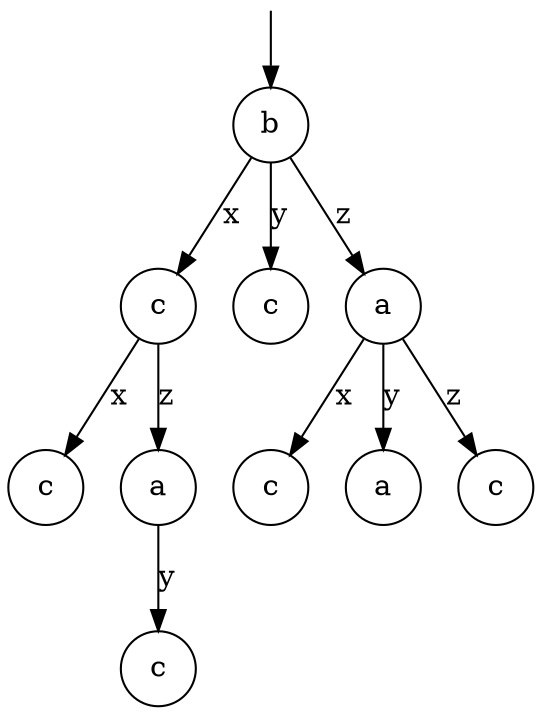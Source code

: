 digraph g {

	s0 [shape="circle" label="b"];
	s1 [shape="circle" label="c"];
	s2 [shape="circle" label="c"];
	s3 [shape="circle" label="a"];
	s4 [shape="circle" label="c"];
	s5 [shape="circle" label="a"];
	s6 [shape="circle" label="c"];
	s7 [shape="circle" label="a"];
	s8 [shape="circle" label="c"];
	s9 [shape="circle" label="c"];
	s0 -> s1 [label="x"];
	s0 -> s2 [label="y"];
	s0 -> s3 [label="z"];
	s1 -> s4 [label="x"];
	s1 -> s5 [label="z"];
	s3 -> s6 [label="x"];
	s3 -> s7 [label="y"];
	s3 -> s8 [label="z"];
	s5 -> s9 [label="y"];

__start0 [label="" shape="none" width="0" height="0"];
__start0 -> s0;

}
